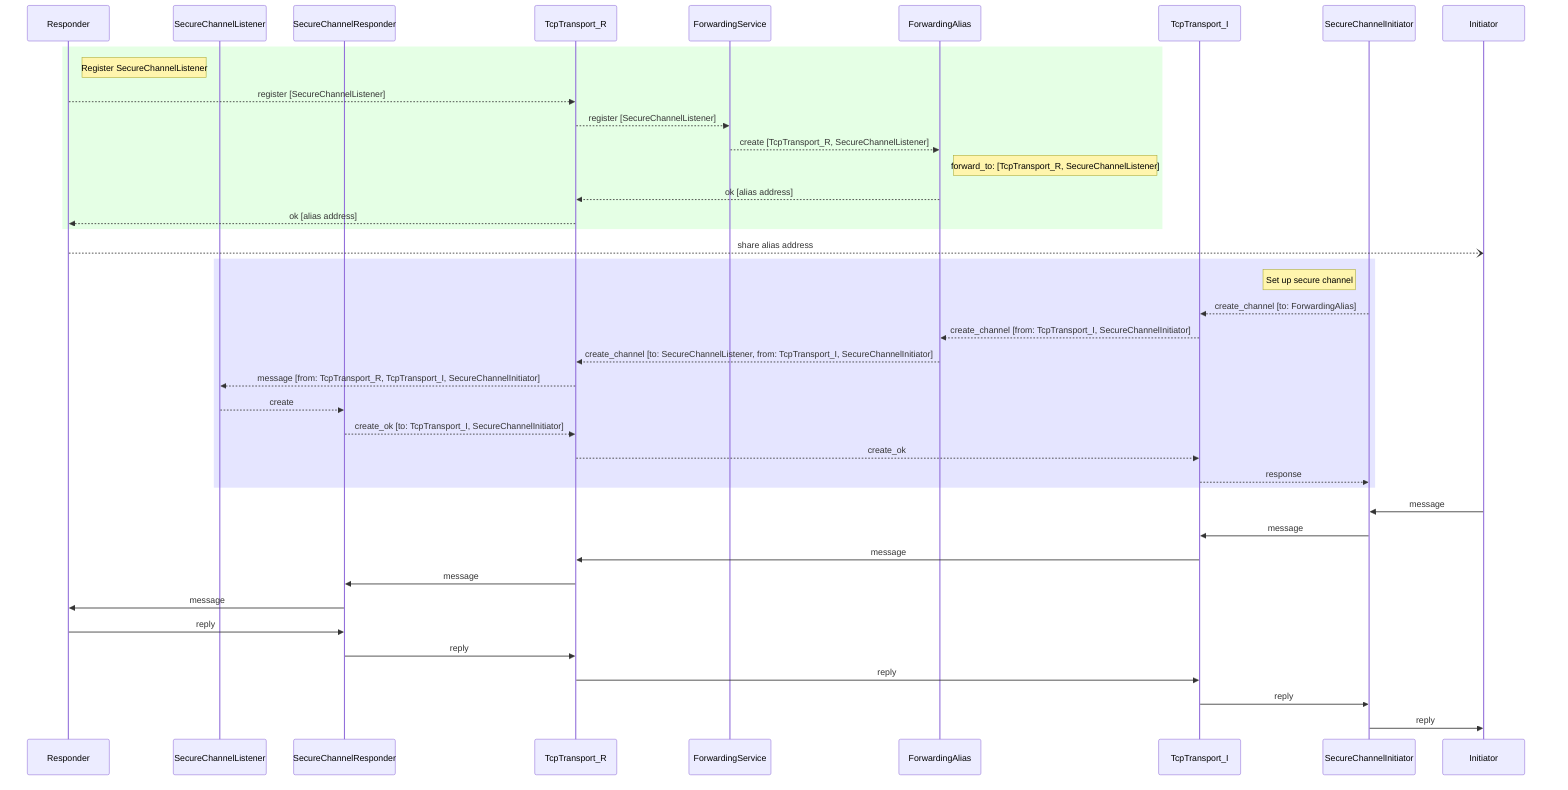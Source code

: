 sequenceDiagram
    participant Responder
    participant SecureChannelListener
    participant SecureChannelResponder
    participant TcpTransport_R

    participant ForwardingService
    participant ForwardingAlias

    participant TcpTransport_I
    participant SecureChannelInitiator
    participant Initiator

    rect rgba(0, 250, 0, 0.1)
        Note right of Responder: Register SecureChannelListener

        Responder-->>TcpTransport_R: register [SecureChannelListener]
        TcpTransport_R-->>ForwardingService: register [SecureChannelListener]
        ForwardingService-->>ForwardingAlias: create [TcpTransport_R, SecureChannelListener]
        Note right of ForwardingAlias: forward_to: [TcpTransport_R, SecureChannelListener]
        ForwardingAlias-->>TcpTransport_R: ok [alias address]
        TcpTransport_R-->>Responder: ok [alias address]
    end

    Responder--)Initiator: share alias address

    rect rgba(0, 0, 250, 0.1)
        Note left of SecureChannelInitiator: Set up secure channel
        SecureChannelInitiator-->>TcpTransport_I: create_channel [to: ForwardingAlias]
        TcpTransport_I-->>ForwardingAlias: create_channel [from: TcpTransport_I, SecureChannelInitiator]
        ForwardingAlias-->>TcpTransport_R: create_channel [to: SecureChannelListener, from: TcpTransport_I, SecureChannelInitiator]
        TcpTransport_R-->>SecureChannelListener: message [from: TcpTransport_R, TcpTransport_I, SecureChannelInitiator]
        SecureChannelListener-->>SecureChannelResponder: create

        SecureChannelResponder-->>TcpTransport_R: create_ok [to: TcpTransport_I, SecureChannelInitiator]
        TcpTransport_R-->>TcpTransport_I: create_ok
        TcpTransport_I-->>SecureChannelInitiator: response
    end

    Initiator->>SecureChannelInitiator: message
    SecureChannelInitiator->>TcpTransport_I: message
    TcpTransport_I->>TcpTransport_R: message
    TcpTransport_R->>SecureChannelResponder: message
    SecureChannelResponder->>Responder: message

    Responder->>SecureChannelResponder: reply
    SecureChannelResponder->>TcpTransport_R: reply
    TcpTransport_R->>TcpTransport_I: reply
    TcpTransport_I->>SecureChannelInitiator: reply
    SecureChannelInitiator->>Initiator: reply